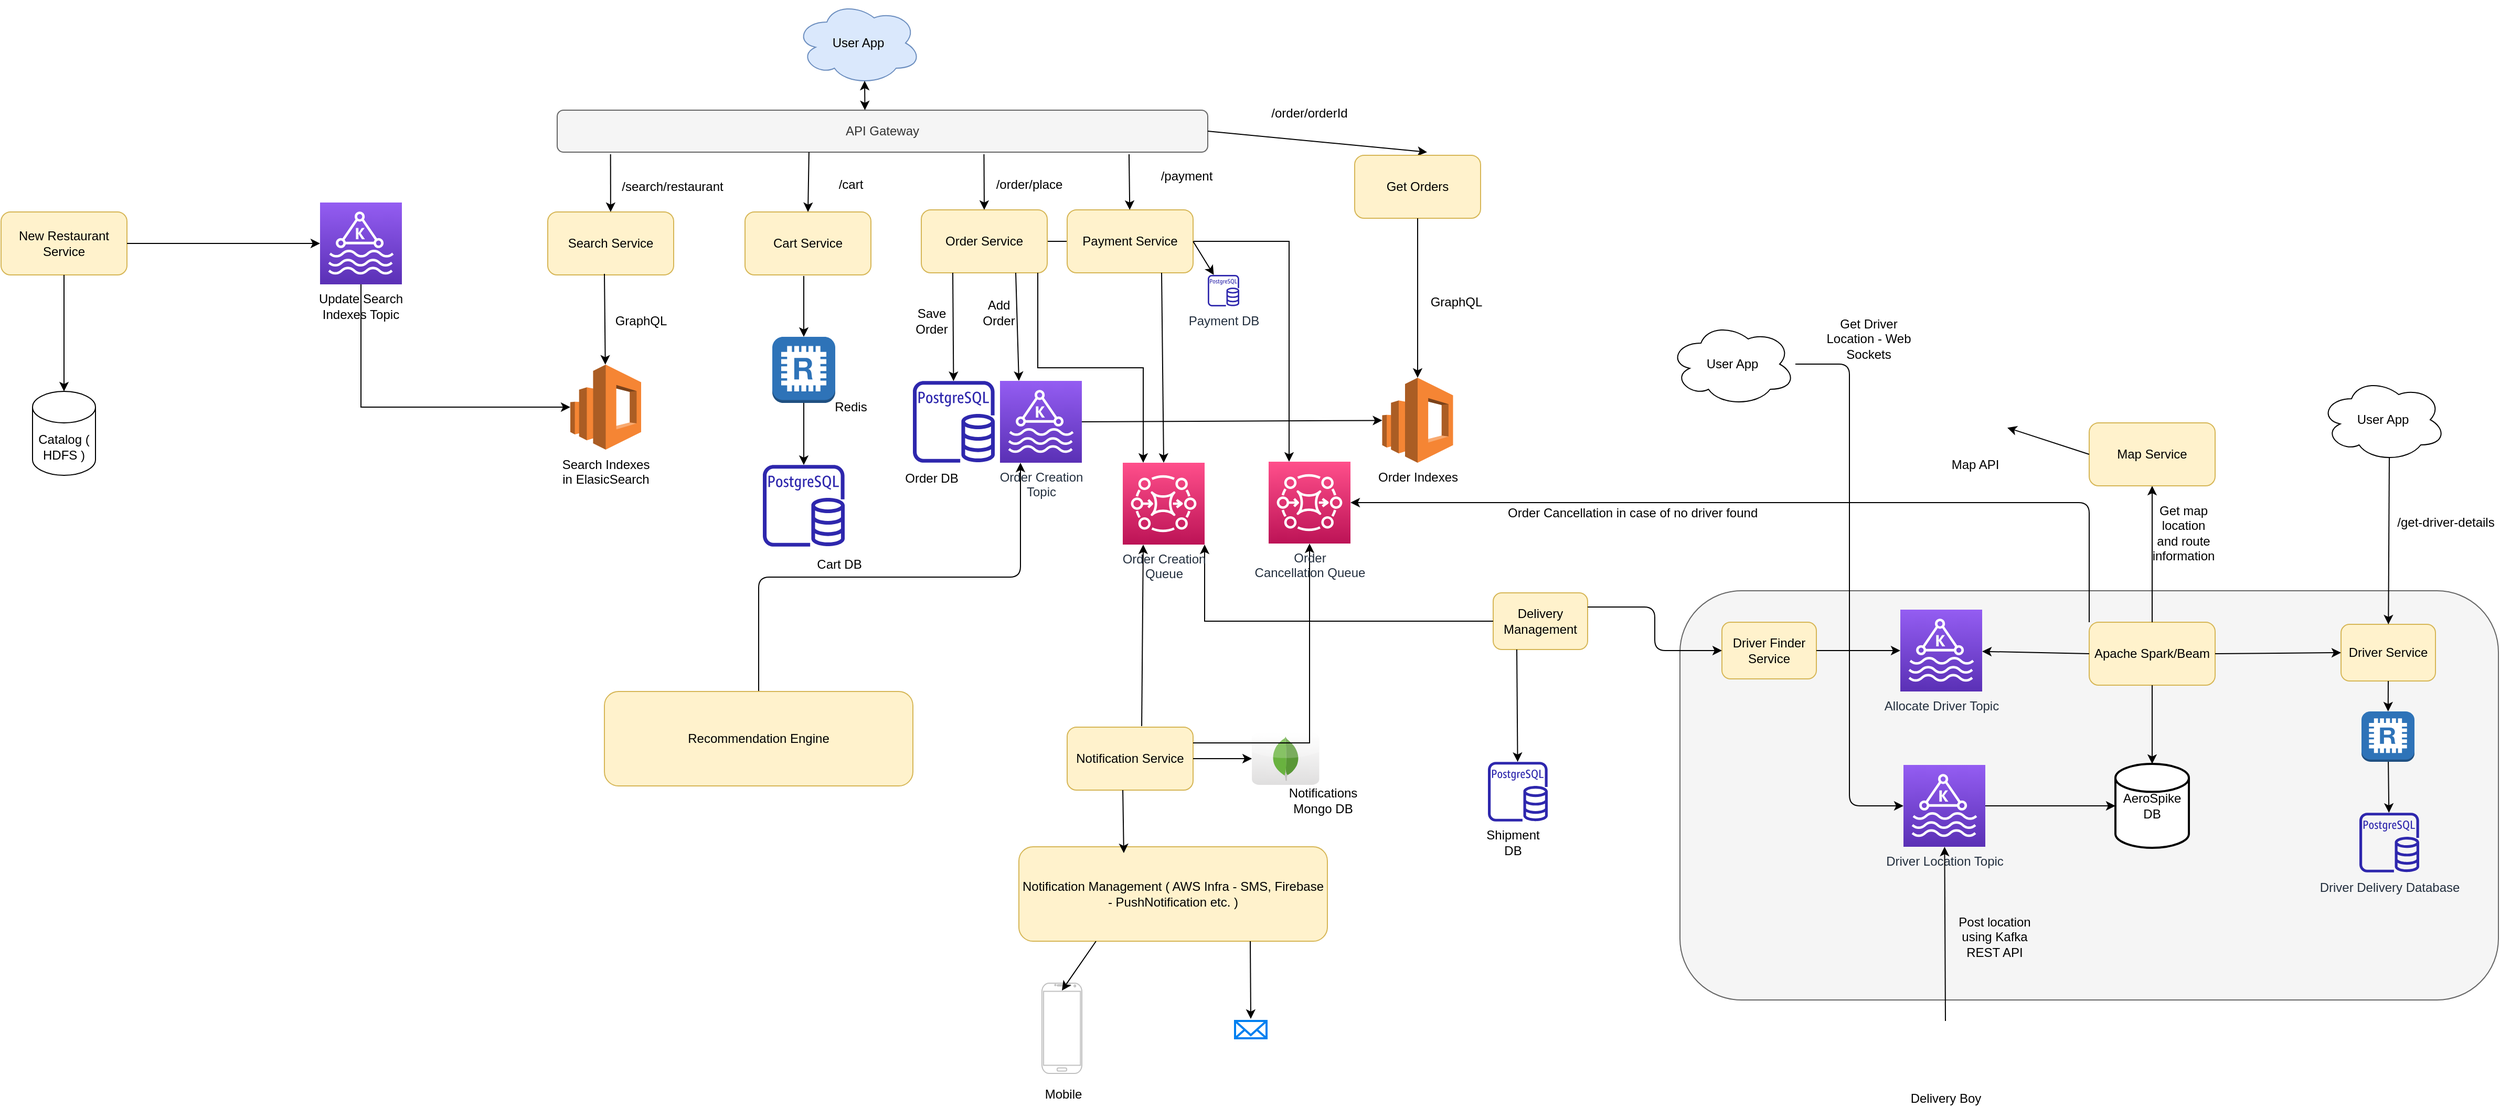 <mxfile version="19.0.0" type="github">
  <diagram id="wnJz8kT59XUkkc-jXowL" name="Page-1">
    <mxGraphModel dx="1636" dy="1523" grid="1" gridSize="10" guides="1" tooltips="1" connect="1" arrows="1" fold="1" page="1" pageScale="1" pageWidth="850" pageHeight="1100" math="0" shadow="0">
      <root>
        <mxCell id="0" />
        <mxCell id="1" parent="0" />
        <mxCell id="rPZJrspDgpY_ZuYGKmxx-18" value="" style="endArrow=classic;html=1;rounded=0;entryX=0.25;entryY=0;entryDx=0;entryDy=0;entryPerimeter=0;edgeStyle=orthogonalEdgeStyle;" edge="1" parent="1" source="sgyjoKGfFcgplxuwhduN-31" target="rPZJrspDgpY_ZuYGKmxx-15">
          <mxGeometry width="50" height="50" relative="1" as="geometry">
            <mxPoint x="650" y="250" as="sourcePoint" />
            <mxPoint x="960" y="340" as="targetPoint" />
          </mxGeometry>
        </mxCell>
        <mxCell id="q8Zk_S6X2Y8jFyI1biVI-7" value="" style="endArrow=classic;html=1;exitX=0.5;exitY=0;exitDx=0;exitDy=0;entryX=0.25;entryY=1;entryDx=0;entryDy=0;entryPerimeter=0;edgeStyle=orthogonalEdgeStyle;" parent="1" source="q8Zk_S6X2Y8jFyI1biVI-6" target="sgyjoKGfFcgplxuwhduN-41" edge="1">
          <mxGeometry width="50" height="50" relative="1" as="geometry">
            <mxPoint x="595" y="608" as="sourcePoint" />
            <mxPoint x="640" y="500" as="targetPoint" />
          </mxGeometry>
        </mxCell>
        <mxCell id="sgyjoKGfFcgplxuwhduN-1" value="User App" style="ellipse;shape=cloud;whiteSpace=wrap;html=1;fillColor=#dae8fc;strokeColor=#6c8ebf;" parent="1" vertex="1">
          <mxGeometry x="417" y="-2" width="120" height="80" as="geometry" />
        </mxCell>
        <mxCell id="sgyjoKGfFcgplxuwhduN-2" value="API Gateway" style="rounded=1;whiteSpace=wrap;html=1;fillColor=#f5f5f5;fontColor=#333333;strokeColor=#666666;" parent="1" vertex="1">
          <mxGeometry x="190" y="102" width="620" height="40" as="geometry" />
        </mxCell>
        <mxCell id="sgyjoKGfFcgplxuwhduN-3" value="Search Service" style="rounded=1;whiteSpace=wrap;html=1;fillColor=#fff2cc;strokeColor=#d6b656;" parent="1" vertex="1">
          <mxGeometry x="181" y="199" width="120" height="60" as="geometry" />
        </mxCell>
        <mxCell id="sgyjoKGfFcgplxuwhduN-4" value="" style="endArrow=classic;html=1;rounded=0;exitX=0.082;exitY=1.05;exitDx=0;exitDy=0;exitPerimeter=0;" parent="1" source="sgyjoKGfFcgplxuwhduN-2" target="sgyjoKGfFcgplxuwhduN-3" edge="1">
          <mxGeometry width="50" height="50" relative="1" as="geometry">
            <mxPoint x="470" y="250" as="sourcePoint" />
            <mxPoint x="520" y="200" as="targetPoint" />
          </mxGeometry>
        </mxCell>
        <mxCell id="sgyjoKGfFcgplxuwhduN-5" value="/search/restaurant" style="text;html=1;strokeColor=none;fillColor=none;align=center;verticalAlign=middle;whiteSpace=wrap;rounded=0;" parent="1" vertex="1">
          <mxGeometry x="270" y="160" width="60" height="30" as="geometry" />
        </mxCell>
        <mxCell id="sgyjoKGfFcgplxuwhduN-7" value="" style="endArrow=classic;startArrow=classic;html=1;rounded=0;exitX=0.55;exitY=0.95;exitDx=0;exitDy=0;exitPerimeter=0;entryX=0.473;entryY=0;entryDx=0;entryDy=0;entryPerimeter=0;" parent="1" source="sgyjoKGfFcgplxuwhduN-1" target="sgyjoKGfFcgplxuwhduN-2" edge="1">
          <mxGeometry width="50" height="50" relative="1" as="geometry">
            <mxPoint x="470" y="250" as="sourcePoint" />
            <mxPoint x="520" y="200" as="targetPoint" />
          </mxGeometry>
        </mxCell>
        <mxCell id="sgyjoKGfFcgplxuwhduN-10" value="" style="endArrow=classic;html=1;rounded=0;exitX=0.45;exitY=0.983;exitDx=0;exitDy=0;exitPerimeter=0;" parent="1" source="sgyjoKGfFcgplxuwhduN-3" target="sgyjoKGfFcgplxuwhduN-19" edge="1">
          <mxGeometry width="50" height="50" relative="1" as="geometry">
            <mxPoint x="250.84" y="154" as="sourcePoint" />
            <mxPoint x="234.5" y="300" as="targetPoint" />
          </mxGeometry>
        </mxCell>
        <mxCell id="sgyjoKGfFcgplxuwhduN-12" value="Catalog ( HDFS )" style="shape=cylinder3;whiteSpace=wrap;html=1;boundedLbl=1;backgroundOutline=1;size=15;" parent="1" vertex="1">
          <mxGeometry x="-310" y="370" width="60" height="80" as="geometry" />
        </mxCell>
        <mxCell id="sgyjoKGfFcgplxuwhduN-15" value="New Restaurant Service" style="rounded=1;whiteSpace=wrap;html=1;fillColor=#fff2cc;strokeColor=#d6b656;" parent="1" vertex="1">
          <mxGeometry x="-340" y="199" width="120" height="60" as="geometry" />
        </mxCell>
        <mxCell id="sgyjoKGfFcgplxuwhduN-16" value="" style="endArrow=classic;html=1;rounded=0;exitX=0.5;exitY=1;exitDx=0;exitDy=0;" parent="1" source="sgyjoKGfFcgplxuwhduN-15" target="sgyjoKGfFcgplxuwhduN-12" edge="1">
          <mxGeometry width="50" height="50" relative="1" as="geometry">
            <mxPoint x="-270" y="260" as="sourcePoint" />
            <mxPoint x="20" y="270" as="targetPoint" />
          </mxGeometry>
        </mxCell>
        <mxCell id="sgyjoKGfFcgplxuwhduN-17" value="" style="endArrow=classic;html=1;rounded=0;" parent="1" source="sgyjoKGfFcgplxuwhduN-15" target="sgyjoKGfFcgplxuwhduN-21" edge="1">
          <mxGeometry width="50" height="50" relative="1" as="geometry">
            <mxPoint x="-30" y="320" as="sourcePoint" />
            <mxPoint x="-60" y="229" as="targetPoint" />
          </mxGeometry>
        </mxCell>
        <mxCell id="sgyjoKGfFcgplxuwhduN-18" value="" style="endArrow=classic;html=1;rounded=0;exitX=0.5;exitY=1;exitDx=0;exitDy=0;exitPerimeter=0;edgeStyle=orthogonalEdgeStyle;entryX=0;entryY=0.5;entryDx=0;entryDy=0;entryPerimeter=0;" parent="1" source="sgyjoKGfFcgplxuwhduN-21" target="sgyjoKGfFcgplxuwhduN-19" edge="1">
          <mxGeometry width="50" height="50" relative="1" as="geometry">
            <mxPoint x="60" y="229" as="sourcePoint" />
            <mxPoint x="170" y="420" as="targetPoint" />
          </mxGeometry>
        </mxCell>
        <mxCell id="sgyjoKGfFcgplxuwhduN-19" value="&lt;span style=&quot;&quot;&gt;Search Indexes &lt;br&gt;in ElasicSearch&lt;/span&gt;" style="outlineConnect=0;dashed=0;verticalLabelPosition=bottom;verticalAlign=top;align=center;html=1;shape=mxgraph.aws3.elasticsearch_service;fillColor=#F58534;gradientColor=none;" parent="1" vertex="1">
          <mxGeometry x="202.5" y="344.5" width="67.5" height="81" as="geometry" />
        </mxCell>
        <mxCell id="sgyjoKGfFcgplxuwhduN-21" value="" style="sketch=0;points=[[0,0,0],[0.25,0,0],[0.5,0,0],[0.75,0,0],[1,0,0],[0,1,0],[0.25,1,0],[0.5,1,0],[0.75,1,0],[1,1,0],[0,0.25,0],[0,0.5,0],[0,0.75,0],[1,0.25,0],[1,0.5,0],[1,0.75,0]];outlineConnect=0;fontColor=#232F3E;gradientColor=#945DF2;gradientDirection=north;fillColor=#5A30B5;strokeColor=#ffffff;dashed=0;verticalLabelPosition=bottom;verticalAlign=top;align=center;html=1;fontSize=12;fontStyle=0;aspect=fixed;shape=mxgraph.aws4.resourceIcon;resIcon=mxgraph.aws4.managed_streaming_for_kafka;" parent="1" vertex="1">
          <mxGeometry x="-36" y="190" width="78" height="78" as="geometry" />
        </mxCell>
        <mxCell id="sgyjoKGfFcgplxuwhduN-23" value="Cart Service" style="rounded=1;whiteSpace=wrap;html=1;fillColor=#fff2cc;strokeColor=#d6b656;" parent="1" vertex="1">
          <mxGeometry x="369" y="199" width="120" height="60" as="geometry" />
        </mxCell>
        <mxCell id="sgyjoKGfFcgplxuwhduN-25" value="" style="endArrow=classic;html=1;rounded=0;exitX=0.387;exitY=1;exitDx=0;exitDy=0;exitPerimeter=0;entryX=0.5;entryY=0;entryDx=0;entryDy=0;" parent="1" source="sgyjoKGfFcgplxuwhduN-2" target="sgyjoKGfFcgplxuwhduN-23" edge="1">
          <mxGeometry width="50" height="50" relative="1" as="geometry">
            <mxPoint x="260.84" y="164" as="sourcePoint" />
            <mxPoint x="260.944" y="219" as="targetPoint" />
          </mxGeometry>
        </mxCell>
        <mxCell id="sgyjoKGfFcgplxuwhduN-26" value="/cart" style="text;html=1;strokeColor=none;fillColor=none;align=center;verticalAlign=middle;whiteSpace=wrap;rounded=0;" parent="1" vertex="1">
          <mxGeometry x="440" y="158" width="60" height="30" as="geometry" />
        </mxCell>
        <mxCell id="sgyjoKGfFcgplxuwhduN-27" value="" style="outlineConnect=0;dashed=0;verticalLabelPosition=bottom;verticalAlign=top;align=center;html=1;shape=mxgraph.aws3.redis;fillColor=#2E73B8;gradientColor=none;" parent="1" vertex="1">
          <mxGeometry x="395" y="318" width="60" height="63" as="geometry" />
        </mxCell>
        <mxCell id="sgyjoKGfFcgplxuwhduN-28" value="" style="endArrow=classic;html=1;rounded=0;" parent="1" target="sgyjoKGfFcgplxuwhduN-27" edge="1">
          <mxGeometry width="50" height="50" relative="1" as="geometry">
            <mxPoint x="425" y="260" as="sourcePoint" />
            <mxPoint x="244.363" y="310" as="targetPoint" />
          </mxGeometry>
        </mxCell>
        <mxCell id="sgyjoKGfFcgplxuwhduN-29" value="" style="sketch=0;outlineConnect=0;fontColor=#232F3E;gradientColor=none;fillColor=#2E27AD;strokeColor=none;dashed=0;verticalLabelPosition=bottom;verticalAlign=top;align=center;html=1;fontSize=12;fontStyle=0;aspect=fixed;pointerEvents=1;shape=mxgraph.aws4.rds_postgresql_instance;" parent="1" vertex="1">
          <mxGeometry x="386" y="440" width="78" height="78" as="geometry" />
        </mxCell>
        <mxCell id="sgyjoKGfFcgplxuwhduN-30" value="" style="endArrow=classic;html=1;rounded=0;exitX=0.5;exitY=1;exitDx=0;exitDy=0;exitPerimeter=0;" parent="1" source="sgyjoKGfFcgplxuwhduN-27" target="sgyjoKGfFcgplxuwhduN-29" edge="1">
          <mxGeometry width="50" height="50" relative="1" as="geometry">
            <mxPoint x="440" y="400" as="sourcePoint" />
            <mxPoint x="490" y="350" as="targetPoint" />
          </mxGeometry>
        </mxCell>
        <mxCell id="sgyjoKGfFcgplxuwhduN-31" value="Order Service" style="rounded=1;whiteSpace=wrap;html=1;fillColor=#fff2cc;strokeColor=#d6b656;" parent="1" vertex="1">
          <mxGeometry x="537" y="197" width="120" height="60" as="geometry" />
        </mxCell>
        <mxCell id="sgyjoKGfFcgplxuwhduN-32" value="" style="endArrow=classic;html=1;rounded=0;exitX=0.656;exitY=1.05;exitDx=0;exitDy=0;exitPerimeter=0;entryX=0.5;entryY=0;entryDx=0;entryDy=0;" parent="1" source="sgyjoKGfFcgplxuwhduN-2" target="sgyjoKGfFcgplxuwhduN-31" edge="1">
          <mxGeometry width="50" height="50" relative="1" as="geometry">
            <mxPoint x="439.94" y="152" as="sourcePoint" />
            <mxPoint x="439" y="209" as="targetPoint" />
          </mxGeometry>
        </mxCell>
        <mxCell id="sgyjoKGfFcgplxuwhduN-33" value="/order/place" style="text;html=1;strokeColor=none;fillColor=none;align=center;verticalAlign=middle;whiteSpace=wrap;rounded=0;" parent="1" vertex="1">
          <mxGeometry x="610" y="158" width="60" height="30" as="geometry" />
        </mxCell>
        <mxCell id="sgyjoKGfFcgplxuwhduN-34" value="" style="sketch=0;outlineConnect=0;fontColor=#232F3E;gradientColor=none;fillColor=#2E27AD;strokeColor=none;dashed=0;verticalLabelPosition=bottom;verticalAlign=top;align=center;html=1;fontSize=12;fontStyle=0;aspect=fixed;pointerEvents=1;shape=mxgraph.aws4.rds_postgresql_instance;" parent="1" vertex="1">
          <mxGeometry x="529" y="360" width="78" height="78" as="geometry" />
        </mxCell>
        <mxCell id="sgyjoKGfFcgplxuwhduN-35" value="" style="endArrow=classic;html=1;rounded=0;exitX=0.25;exitY=1;exitDx=0;exitDy=0;" parent="1" source="sgyjoKGfFcgplxuwhduN-31" target="sgyjoKGfFcgplxuwhduN-34" edge="1">
          <mxGeometry width="50" height="50" relative="1" as="geometry">
            <mxPoint x="500" y="350" as="sourcePoint" />
            <mxPoint x="550" y="300" as="targetPoint" />
          </mxGeometry>
        </mxCell>
        <mxCell id="sgyjoKGfFcgplxuwhduN-36" value="Order Indexes" style="outlineConnect=0;dashed=0;verticalLabelPosition=bottom;verticalAlign=top;align=center;html=1;shape=mxgraph.aws3.elasticsearch_service;fillColor=#F58534;gradientColor=none;" parent="1" vertex="1">
          <mxGeometry x="976.25" y="357" width="67.5" height="81" as="geometry" />
        </mxCell>
        <mxCell id="sgyjoKGfFcgplxuwhduN-37" value="" style="endArrow=classic;html=1;rounded=0;exitX=1;exitY=0.5;exitDx=0;exitDy=0;entryX=0.575;entryY=-0.05;entryDx=0;entryDy=0;entryPerimeter=0;" parent="1" source="sgyjoKGfFcgplxuwhduN-2" target="sgyjoKGfFcgplxuwhduN-38" edge="1">
          <mxGeometry width="50" height="50" relative="1" as="geometry">
            <mxPoint x="560" y="380" as="sourcePoint" />
            <mxPoint x="790" y="200" as="targetPoint" />
          </mxGeometry>
        </mxCell>
        <mxCell id="sgyjoKGfFcgplxuwhduN-38" value="Get Orders" style="rounded=1;whiteSpace=wrap;html=1;fillColor=#fff2cc;strokeColor=#d6b656;" parent="1" vertex="1">
          <mxGeometry x="950" y="145" width="120" height="60" as="geometry" />
        </mxCell>
        <mxCell id="sgyjoKGfFcgplxuwhduN-39" value="" style="endArrow=classic;html=1;rounded=0;exitX=0.5;exitY=1;exitDx=0;exitDy=0;" parent="1" source="sgyjoKGfFcgplxuwhduN-38" target="sgyjoKGfFcgplxuwhduN-36" edge="1">
          <mxGeometry width="50" height="50" relative="1" as="geometry">
            <mxPoint x="560" y="320" as="sourcePoint" />
            <mxPoint x="610" y="270" as="targetPoint" />
          </mxGeometry>
        </mxCell>
        <mxCell id="sgyjoKGfFcgplxuwhduN-41" value="Order Creation&lt;br&gt;Topic" style="sketch=0;points=[[0,0,0],[0.25,0,0],[0.5,0,0],[0.75,0,0],[1,0,0],[0,1,0],[0.25,1,0],[0.5,1,0],[0.75,1,0],[1,1,0],[0,0.25,0],[0,0.5,0],[0,0.75,0],[1,0.25,0],[1,0.5,0],[1,0.75,0]];outlineConnect=0;fontColor=#232F3E;gradientColor=#945DF2;gradientDirection=north;fillColor=#5A30B5;strokeColor=#ffffff;dashed=0;verticalLabelPosition=bottom;verticalAlign=top;align=center;html=1;fontSize=12;fontStyle=0;aspect=fixed;shape=mxgraph.aws4.resourceIcon;resIcon=mxgraph.aws4.managed_streaming_for_kafka;" parent="1" vertex="1">
          <mxGeometry x="612" y="360" width="78" height="78" as="geometry" />
        </mxCell>
        <mxCell id="sgyjoKGfFcgplxuwhduN-42" value="" style="endArrow=classic;html=1;rounded=0;exitX=0.75;exitY=1;exitDx=0;exitDy=0;" parent="1" source="sgyjoKGfFcgplxuwhduN-31" edge="1">
          <mxGeometry width="50" height="50" relative="1" as="geometry">
            <mxPoint x="577" y="267" as="sourcePoint" />
            <mxPoint x="630" y="360" as="targetPoint" />
          </mxGeometry>
        </mxCell>
        <mxCell id="sgyjoKGfFcgplxuwhduN-43" value="Update Search Indexes Topic" style="text;html=1;strokeColor=none;fillColor=none;align=center;verticalAlign=middle;whiteSpace=wrap;rounded=0;" parent="1" vertex="1">
          <mxGeometry x="-52" y="274" width="110" height="30" as="geometry" />
        </mxCell>
        <mxCell id="sgyjoKGfFcgplxuwhduN-45" value="" style="endArrow=classic;html=1;rounded=0;exitX=1;exitY=0.5;exitDx=0;exitDy=0;exitPerimeter=0;" parent="1" source="sgyjoKGfFcgplxuwhduN-41" target="sgyjoKGfFcgplxuwhduN-36" edge="1">
          <mxGeometry width="50" height="50" relative="1" as="geometry">
            <mxPoint x="435" y="270" as="sourcePoint" />
            <mxPoint x="435" y="328" as="targetPoint" />
          </mxGeometry>
        </mxCell>
        <mxCell id="sgyjoKGfFcgplxuwhduN-46" value="Payment Service" style="rounded=1;whiteSpace=wrap;html=1;fillColor=#fff2cc;strokeColor=#d6b656;" parent="1" vertex="1">
          <mxGeometry x="676" y="197" width="120" height="60" as="geometry" />
        </mxCell>
        <mxCell id="sgyjoKGfFcgplxuwhduN-48" value="/payment" style="text;html=1;strokeColor=none;fillColor=none;align=center;verticalAlign=middle;whiteSpace=wrap;rounded=0;" parent="1" vertex="1">
          <mxGeometry x="760" y="150" width="60" height="30" as="geometry" />
        </mxCell>
        <mxCell id="sgyjoKGfFcgplxuwhduN-49" value="" style="endArrow=classic;html=1;rounded=0;exitX=0.879;exitY=1.05;exitDx=0;exitDy=0;exitPerimeter=0;" parent="1" source="sgyjoKGfFcgplxuwhduN-2" target="sgyjoKGfFcgplxuwhduN-46" edge="1">
          <mxGeometry width="50" height="50" relative="1" as="geometry">
            <mxPoint x="606.72" y="154" as="sourcePoint" />
            <mxPoint x="607" y="207" as="targetPoint" />
          </mxGeometry>
        </mxCell>
        <mxCell id="sgyjoKGfFcgplxuwhduN-51" value="Notification Management ( AWS Infra - SMS, Firebase - PushNotification etc. )" style="rounded=1;whiteSpace=wrap;html=1;fillColor=#fff2cc;strokeColor=#d6b656;" parent="1" vertex="1">
          <mxGeometry x="630" y="804" width="294" height="90" as="geometry" />
        </mxCell>
        <mxCell id="sgyjoKGfFcgplxuwhduN-55" value="Delivery Management" style="rounded=1;whiteSpace=wrap;html=1;fillColor=#fff2cc;strokeColor=#d6b656;" parent="1" vertex="1">
          <mxGeometry x="1082" y="562" width="90" height="54" as="geometry" />
        </mxCell>
        <mxCell id="sgyjoKGfFcgplxuwhduN-56" value="" style="endArrow=classic;html=1;rounded=0;exitX=0;exitY=0.5;exitDx=0;exitDy=0;entryX=1;entryY=1;entryDx=0;entryDy=0;entryPerimeter=0;edgeStyle=orthogonalEdgeStyle;" parent="1" source="sgyjoKGfFcgplxuwhduN-55" target="rPZJrspDgpY_ZuYGKmxx-3" edge="1">
          <mxGeometry width="50" height="50" relative="1" as="geometry">
            <mxPoint x="1030" y="550" as="sourcePoint" />
            <mxPoint x="882" y="569" as="targetPoint" />
          </mxGeometry>
        </mxCell>
        <object label="" id="sgyjoKGfFcgplxuwhduN-58">
          <mxCell style="sketch=0;outlineConnect=0;fontColor=#232F3E;gradientColor=none;fillColor=#2E27AD;strokeColor=none;dashed=0;verticalLabelPosition=bottom;verticalAlign=top;align=center;html=1;fontSize=12;fontStyle=0;aspect=fixed;pointerEvents=1;shape=mxgraph.aws4.rds_postgresql_instance;" parent="1" vertex="1">
            <mxGeometry x="1077" y="723" width="57" height="57" as="geometry" />
          </mxCell>
        </object>
        <mxCell id="sgyjoKGfFcgplxuwhduN-59" value="" style="endArrow=classic;html=1;rounded=0;exitX=0.25;exitY=1;exitDx=0;exitDy=0;" parent="1" source="sgyjoKGfFcgplxuwhduN-55" target="sgyjoKGfFcgplxuwhduN-58" edge="1">
          <mxGeometry width="50" height="50" relative="1" as="geometry">
            <mxPoint x="930" y="660" as="sourcePoint" />
            <mxPoint x="980" y="610" as="targetPoint" />
          </mxGeometry>
        </mxCell>
        <mxCell id="q8Zk_S6X2Y8jFyI1biVI-1" value="Cart DB" style="text;html=1;strokeColor=none;fillColor=none;align=center;verticalAlign=middle;whiteSpace=wrap;rounded=0;" parent="1" vertex="1">
          <mxGeometry x="429" y="520" width="60" height="30" as="geometry" />
        </mxCell>
        <mxCell id="q8Zk_S6X2Y8jFyI1biVI-2" value="Redis" style="text;html=1;strokeColor=none;fillColor=none;align=center;verticalAlign=middle;whiteSpace=wrap;rounded=0;" parent="1" vertex="1">
          <mxGeometry x="440" y="370" width="60" height="30" as="geometry" />
        </mxCell>
        <mxCell id="q8Zk_S6X2Y8jFyI1biVI-3" value="Order DB" style="text;html=1;strokeColor=none;fillColor=none;align=center;verticalAlign=middle;whiteSpace=wrap;rounded=0;" parent="1" vertex="1">
          <mxGeometry x="517" y="438" width="60" height="30" as="geometry" />
        </mxCell>
        <mxCell id="q8Zk_S6X2Y8jFyI1biVI-4" value="/order/orderId" style="text;html=1;strokeColor=none;fillColor=none;align=center;verticalAlign=middle;whiteSpace=wrap;rounded=0;" parent="1" vertex="1">
          <mxGeometry x="877" y="90" width="60" height="30" as="geometry" />
        </mxCell>
        <mxCell id="q8Zk_S6X2Y8jFyI1biVI-6" value="Recommendation Engine" style="rounded=1;whiteSpace=wrap;html=1;fillColor=#fff2cc;strokeColor=#d6b656;" parent="1" vertex="1">
          <mxGeometry x="235" y="656" width="294" height="90" as="geometry" />
        </mxCell>
        <mxCell id="q8Zk_S6X2Y8jFyI1biVI-8" value="Notification Service" style="rounded=1;whiteSpace=wrap;html=1;fillColor=#fff2cc;strokeColor=#d6b656;" parent="1" vertex="1">
          <mxGeometry x="676" y="690" width="120" height="60" as="geometry" />
        </mxCell>
        <mxCell id="q8Zk_S6X2Y8jFyI1biVI-9" value="" style="endArrow=classic;html=1;curved=1;exitX=0.592;exitY=-0.017;exitDx=0;exitDy=0;entryX=0.25;entryY=1;entryDx=0;entryDy=0;entryPerimeter=0;exitPerimeter=0;" parent="1" source="q8Zk_S6X2Y8jFyI1biVI-8" target="rPZJrspDgpY_ZuYGKmxx-3" edge="1">
          <mxGeometry width="50" height="50" relative="1" as="geometry">
            <mxPoint x="630" y="720" as="sourcePoint" />
            <mxPoint x="843" y="608" as="targetPoint" />
          </mxGeometry>
        </mxCell>
        <mxCell id="q8Zk_S6X2Y8jFyI1biVI-10" value="" style="endArrow=classic;html=1;curved=1;exitX=0.442;exitY=1;exitDx=0;exitDy=0;exitPerimeter=0;entryX=0.34;entryY=0.067;entryDx=0;entryDy=0;entryPerimeter=0;" parent="1" source="q8Zk_S6X2Y8jFyI1biVI-8" target="sgyjoKGfFcgplxuwhduN-51" edge="1">
          <mxGeometry width="50" height="50" relative="1" as="geometry">
            <mxPoint x="757" y="700" as="sourcePoint" />
            <mxPoint x="890" y="750" as="targetPoint" />
          </mxGeometry>
        </mxCell>
        <mxCell id="q8Zk_S6X2Y8jFyI1biVI-12" value="" style="dashed=0;outlineConnect=0;html=1;align=center;labelPosition=center;verticalLabelPosition=bottom;verticalAlign=top;shape=mxgraph.webicons.mongodb;gradientColor=#DFDEDE" parent="1" vertex="1">
          <mxGeometry x="852.05" y="695" width="64.2" height="50" as="geometry" />
        </mxCell>
        <mxCell id="q8Zk_S6X2Y8jFyI1biVI-13" value="" style="endArrow=classic;html=1;curved=1;exitX=1;exitY=0.5;exitDx=0;exitDy=0;" parent="1" source="q8Zk_S6X2Y8jFyI1biVI-8" target="q8Zk_S6X2Y8jFyI1biVI-12" edge="1">
          <mxGeometry width="50" height="50" relative="1" as="geometry">
            <mxPoint x="630" y="770" as="sourcePoint" />
            <mxPoint x="680" y="720" as="targetPoint" />
          </mxGeometry>
        </mxCell>
        <mxCell id="q8Zk_S6X2Y8jFyI1biVI-14" value="Notifications Mongo DB" style="text;html=1;strokeColor=none;fillColor=none;align=center;verticalAlign=middle;whiteSpace=wrap;rounded=0;" parent="1" vertex="1">
          <mxGeometry x="890" y="745" width="60" height="30" as="geometry" />
        </mxCell>
        <mxCell id="q8Zk_S6X2Y8jFyI1biVI-15" value="Payment DB" style="sketch=0;outlineConnect=0;fontColor=#232F3E;gradientColor=none;fillColor=#2E27AD;strokeColor=none;dashed=0;verticalLabelPosition=bottom;verticalAlign=top;align=center;html=1;fontSize=12;fontStyle=0;aspect=fixed;pointerEvents=1;shape=mxgraph.aws4.rds_postgresql_instance;" parent="1" vertex="1">
          <mxGeometry x="810" y="259" width="30" height="30" as="geometry" />
        </mxCell>
        <mxCell id="q8Zk_S6X2Y8jFyI1biVI-17" value="" style="endArrow=classic;html=1;curved=1;exitX=1;exitY=0.5;exitDx=0;exitDy=0;" parent="1" source="sgyjoKGfFcgplxuwhduN-46" target="q8Zk_S6X2Y8jFyI1biVI-15" edge="1">
          <mxGeometry width="50" height="50" relative="1" as="geometry">
            <mxPoint x="690" y="360" as="sourcePoint" />
            <mxPoint x="740" y="310" as="targetPoint" />
          </mxGeometry>
        </mxCell>
        <mxCell id="q8Zk_S6X2Y8jFyI1biVI-18" value="Shipment DB" style="text;html=1;strokeColor=none;fillColor=none;align=center;verticalAlign=middle;whiteSpace=wrap;rounded=0;" parent="1" vertex="1">
          <mxGeometry x="1071" y="785" width="60" height="30" as="geometry" />
        </mxCell>
        <mxCell id="q8Zk_S6X2Y8jFyI1biVI-19" value="" style="verticalLabelPosition=bottom;verticalAlign=top;html=1;shadow=0;dashed=0;strokeWidth=1;shape=mxgraph.android.phone2;strokeColor=#c0c0c0;" parent="1" vertex="1">
          <mxGeometry x="652" y="934" width="38" height="86" as="geometry" />
        </mxCell>
        <mxCell id="q8Zk_S6X2Y8jFyI1biVI-20" value="Mobile" style="text;html=1;align=center;verticalAlign=middle;resizable=0;points=[];autosize=1;strokeColor=none;fillColor=none;" parent="1" vertex="1">
          <mxGeometry x="647" y="1030" width="50" height="20" as="geometry" />
        </mxCell>
        <mxCell id="q8Zk_S6X2Y8jFyI1biVI-21" value="" style="html=1;verticalLabelPosition=bottom;align=center;labelBackgroundColor=#ffffff;verticalAlign=top;strokeWidth=2;strokeColor=#0080F0;shadow=0;dashed=0;shape=mxgraph.ios7.icons.mail;" parent="1" vertex="1">
          <mxGeometry x="836" y="970" width="30" height="16.5" as="geometry" />
        </mxCell>
        <mxCell id="q8Zk_S6X2Y8jFyI1biVI-23" value="" style="endArrow=classic;html=1;curved=1;exitX=0.75;exitY=1;exitDx=0;exitDy=0;entryX=0.5;entryY=-0.121;entryDx=0;entryDy=0;entryPerimeter=0;" parent="1" source="sgyjoKGfFcgplxuwhduN-51" target="q8Zk_S6X2Y8jFyI1biVI-21" edge="1">
          <mxGeometry width="50" height="50" relative="1" as="geometry">
            <mxPoint x="713.5" y="904" as="sourcePoint" />
            <mxPoint x="681" y="951.998" as="targetPoint" />
          </mxGeometry>
        </mxCell>
        <mxCell id="q8Zk_S6X2Y8jFyI1biVI-24" value="" style="endArrow=classic;html=1;curved=1;entryX=0.5;entryY=0.081;entryDx=0;entryDy=0;entryPerimeter=0;exitX=0.25;exitY=1;exitDx=0;exitDy=0;" parent="1" target="q8Zk_S6X2Y8jFyI1biVI-19" edge="1" source="sgyjoKGfFcgplxuwhduN-51">
          <mxGeometry width="50" height="50" relative="1" as="geometry">
            <mxPoint x="680" y="890" as="sourcePoint" />
            <mxPoint x="690" y="860" as="targetPoint" />
          </mxGeometry>
        </mxCell>
        <mxCell id="q8Zk_S6X2Y8jFyI1biVI-25" value="" style="rounded=1;whiteSpace=wrap;html=1;fillColor=#f5f5f5;fontColor=#333333;strokeColor=#666666;" parent="1" vertex="1">
          <mxGeometry x="1260" y="560" width="780" height="390" as="geometry" />
        </mxCell>
        <mxCell id="q8Zk_S6X2Y8jFyI1biVI-26" value="Driver Finder Service" style="rounded=1;whiteSpace=wrap;html=1;fillColor=#fff2cc;strokeColor=#d6b656;" parent="1" vertex="1">
          <mxGeometry x="1300" y="590" width="90" height="54" as="geometry" />
        </mxCell>
        <mxCell id="q8Zk_S6X2Y8jFyI1biVI-27" value="" style="endArrow=classic;html=1;exitX=1;exitY=0.25;exitDx=0;exitDy=0;entryX=0;entryY=0.5;entryDx=0;entryDy=0;edgeStyle=orthogonalEdgeStyle;" parent="1" source="sgyjoKGfFcgplxuwhduN-55" target="q8Zk_S6X2Y8jFyI1biVI-26" edge="1">
          <mxGeometry width="50" height="50" relative="1" as="geometry">
            <mxPoint x="1140" y="740" as="sourcePoint" />
            <mxPoint x="1190" y="690" as="targetPoint" />
          </mxGeometry>
        </mxCell>
        <mxCell id="q8Zk_S6X2Y8jFyI1biVI-28" value="Allocate Driver Topic" style="sketch=0;points=[[0,0,0],[0.25,0,0],[0.5,0,0],[0.75,0,0],[1,0,0],[0,1,0],[0.25,1,0],[0.5,1,0],[0.75,1,0],[1,1,0],[0,0.25,0],[0,0.5,0],[0,0.75,0],[1,0.25,0],[1,0.5,0],[1,0.75,0]];outlineConnect=0;fontColor=#232F3E;gradientColor=#945DF2;gradientDirection=north;fillColor=#5A30B5;strokeColor=#ffffff;dashed=0;verticalLabelPosition=bottom;verticalAlign=top;align=center;html=1;fontSize=12;fontStyle=0;aspect=fixed;shape=mxgraph.aws4.resourceIcon;resIcon=mxgraph.aws4.managed_streaming_for_kafka;" parent="1" vertex="1">
          <mxGeometry x="1470" y="578" width="78" height="78" as="geometry" />
        </mxCell>
        <mxCell id="q8Zk_S6X2Y8jFyI1biVI-29" value="" style="endArrow=classic;html=1;curved=1;entryX=0;entryY=0.5;entryDx=0;entryDy=0;entryPerimeter=0;" parent="1" source="q8Zk_S6X2Y8jFyI1biVI-26" target="q8Zk_S6X2Y8jFyI1biVI-28" edge="1">
          <mxGeometry width="50" height="50" relative="1" as="geometry">
            <mxPoint x="1530" y="690" as="sourcePoint" />
            <mxPoint x="1580" y="640" as="targetPoint" />
          </mxGeometry>
        </mxCell>
        <mxCell id="q8Zk_S6X2Y8jFyI1biVI-30" value="Apache Spark/Beam" style="rounded=1;whiteSpace=wrap;html=1;fillColor=#fff2cc;strokeColor=#d6b656;" parent="1" vertex="1">
          <mxGeometry x="1650" y="590" width="120" height="60" as="geometry" />
        </mxCell>
        <mxCell id="q8Zk_S6X2Y8jFyI1biVI-31" value="" style="endArrow=classic;html=1;curved=1;exitX=0;exitY=0.5;exitDx=0;exitDy=0;" parent="1" source="q8Zk_S6X2Y8jFyI1biVI-30" target="q8Zk_S6X2Y8jFyI1biVI-28" edge="1">
          <mxGeometry width="50" height="50" relative="1" as="geometry">
            <mxPoint x="1530" y="690" as="sourcePoint" />
            <mxPoint x="1580" y="640" as="targetPoint" />
          </mxGeometry>
        </mxCell>
        <mxCell id="q8Zk_S6X2Y8jFyI1biVI-32" value="AeroSpike DB" style="strokeWidth=2;html=1;shape=mxgraph.flowchart.database;whiteSpace=wrap;" parent="1" vertex="1">
          <mxGeometry x="1675" y="725" width="70" height="80" as="geometry" />
        </mxCell>
        <mxCell id="q8Zk_S6X2Y8jFyI1biVI-34" value="" style="endArrow=classic;html=1;curved=1;exitX=0.5;exitY=1;exitDx=0;exitDy=0;entryX=0.5;entryY=0;entryDx=0;entryDy=0;entryPerimeter=0;" parent="1" source="q8Zk_S6X2Y8jFyI1biVI-30" target="q8Zk_S6X2Y8jFyI1biVI-32" edge="1">
          <mxGeometry width="50" height="50" relative="1" as="geometry">
            <mxPoint x="1530" y="680" as="sourcePoint" />
            <mxPoint x="1580" y="630" as="targetPoint" />
          </mxGeometry>
        </mxCell>
        <mxCell id="q8Zk_S6X2Y8jFyI1biVI-35" value="Driver Location Topic" style="sketch=0;points=[[0,0,0],[0.25,0,0],[0.5,0,0],[0.75,0,0],[1,0,0],[0,1,0],[0.25,1,0],[0.5,1,0],[0.75,1,0],[1,1,0],[0,0.25,0],[0,0.5,0],[0,0.75,0],[1,0.25,0],[1,0.5,0],[1,0.75,0]];outlineConnect=0;fontColor=#232F3E;gradientColor=#945DF2;gradientDirection=north;fillColor=#5A30B5;strokeColor=#ffffff;dashed=0;verticalLabelPosition=bottom;verticalAlign=top;align=center;html=1;fontSize=12;fontStyle=0;aspect=fixed;shape=mxgraph.aws4.resourceIcon;resIcon=mxgraph.aws4.managed_streaming_for_kafka;" parent="1" vertex="1">
          <mxGeometry x="1473" y="726" width="78" height="78" as="geometry" />
        </mxCell>
        <mxCell id="q8Zk_S6X2Y8jFyI1biVI-38" value="" style="endArrow=classic;html=1;curved=1;exitX=1;exitY=0.5;exitDx=0;exitDy=0;exitPerimeter=0;entryX=0;entryY=0.5;entryDx=0;entryDy=0;entryPerimeter=0;" parent="1" source="q8Zk_S6X2Y8jFyI1biVI-35" target="q8Zk_S6X2Y8jFyI1biVI-32" edge="1">
          <mxGeometry width="50" height="50" relative="1" as="geometry">
            <mxPoint x="1530" y="760" as="sourcePoint" />
            <mxPoint x="1580" y="710" as="targetPoint" />
          </mxGeometry>
        </mxCell>
        <mxCell id="q8Zk_S6X2Y8jFyI1biVI-40" value="Driver Service" style="rounded=1;whiteSpace=wrap;html=1;fillColor=#fff2cc;strokeColor=#d6b656;" parent="1" vertex="1">
          <mxGeometry x="1890" y="592" width="90" height="54" as="geometry" />
        </mxCell>
        <mxCell id="q8Zk_S6X2Y8jFyI1biVI-41" value="" style="endArrow=classic;html=1;curved=1;exitX=1;exitY=0.5;exitDx=0;exitDy=0;entryX=0;entryY=0.5;entryDx=0;entryDy=0;" parent="1" source="q8Zk_S6X2Y8jFyI1biVI-30" target="q8Zk_S6X2Y8jFyI1biVI-40" edge="1">
          <mxGeometry width="50" height="50" relative="1" as="geometry">
            <mxPoint x="1650" y="760" as="sourcePoint" />
            <mxPoint x="1700" y="710" as="targetPoint" />
          </mxGeometry>
        </mxCell>
        <object label="Driver Delivery Database" id="q8Zk_S6X2Y8jFyI1biVI-42">
          <mxCell style="sketch=0;outlineConnect=0;fontColor=#232F3E;gradientColor=none;fillColor=#2E27AD;strokeColor=none;dashed=0;verticalLabelPosition=bottom;verticalAlign=top;align=center;html=1;fontSize=12;fontStyle=0;aspect=fixed;pointerEvents=1;shape=mxgraph.aws4.rds_postgresql_instance;" parent="1" vertex="1">
            <mxGeometry x="1907.5" y="771.5" width="57" height="57" as="geometry" />
          </mxCell>
        </object>
        <mxCell id="q8Zk_S6X2Y8jFyI1biVI-44" value="" style="outlineConnect=0;dashed=0;verticalLabelPosition=bottom;verticalAlign=top;align=center;html=1;shape=mxgraph.aws3.redis;fillColor=#2E73B8;gradientColor=none;" parent="1" vertex="1">
          <mxGeometry x="1909.5" y="675" width="50.5" height="48" as="geometry" />
        </mxCell>
        <mxCell id="q8Zk_S6X2Y8jFyI1biVI-45" value="" style="endArrow=classic;html=1;curved=1;exitX=0.5;exitY=1;exitDx=0;exitDy=0;" parent="1" source="q8Zk_S6X2Y8jFyI1biVI-40" target="q8Zk_S6X2Y8jFyI1biVI-44" edge="1">
          <mxGeometry width="50" height="50" relative="1" as="geometry">
            <mxPoint x="1810" y="780" as="sourcePoint" />
            <mxPoint x="1860" y="730" as="targetPoint" />
          </mxGeometry>
        </mxCell>
        <mxCell id="q8Zk_S6X2Y8jFyI1biVI-46" value="" style="endArrow=classic;html=1;curved=1;" parent="1" source="q8Zk_S6X2Y8jFyI1biVI-44" target="q8Zk_S6X2Y8jFyI1biVI-42" edge="1">
          <mxGeometry width="50" height="50" relative="1" as="geometry">
            <mxPoint x="1948" y="656" as="sourcePoint" />
            <mxPoint x="1946.222" y="685" as="targetPoint" />
          </mxGeometry>
        </mxCell>
        <mxCell id="q8Zk_S6X2Y8jFyI1biVI-47" value="User App" style="ellipse;shape=cloud;whiteSpace=wrap;html=1;" parent="1" vertex="1">
          <mxGeometry x="1870" y="357" width="120" height="80" as="geometry" />
        </mxCell>
        <mxCell id="q8Zk_S6X2Y8jFyI1biVI-48" value="" style="endArrow=classic;html=1;curved=1;exitX=0.55;exitY=0.95;exitDx=0;exitDy=0;exitPerimeter=0;" parent="1" source="q8Zk_S6X2Y8jFyI1biVI-47" target="q8Zk_S6X2Y8jFyI1biVI-40" edge="1">
          <mxGeometry width="50" height="50" relative="1" as="geometry">
            <mxPoint x="1810" y="620" as="sourcePoint" />
            <mxPoint x="1860" y="570" as="targetPoint" />
          </mxGeometry>
        </mxCell>
        <mxCell id="q8Zk_S6X2Y8jFyI1biVI-49" value="/get-driver-details" style="text;html=1;strokeColor=none;fillColor=none;align=center;verticalAlign=middle;whiteSpace=wrap;rounded=0;" parent="1" vertex="1">
          <mxGeometry x="1940" y="470" width="100" height="50" as="geometry" />
        </mxCell>
        <mxCell id="q8Zk_S6X2Y8jFyI1biVI-50" value="" style="endArrow=classic;html=1;exitX=0;exitY=0;exitDx=0;exitDy=0;edgeStyle=orthogonalEdgeStyle;entryX=1;entryY=0.5;entryDx=0;entryDy=0;entryPerimeter=0;" parent="1" source="q8Zk_S6X2Y8jFyI1biVI-30" target="rPZJrspDgpY_ZuYGKmxx-15" edge="1">
          <mxGeometry width="50" height="50" relative="1" as="geometry">
            <mxPoint x="1530" y="710" as="sourcePoint" />
            <mxPoint x="950" y="490" as="targetPoint" />
          </mxGeometry>
        </mxCell>
        <mxCell id="q8Zk_S6X2Y8jFyI1biVI-51" value="Order Cancellation in case of no driver found" style="text;strokeColor=none;fillColor=none;align=left;verticalAlign=middle;spacingLeft=4;spacingRight=4;overflow=hidden;points=[[0,0.5],[1,0.5]];portConstraint=eastwest;rotatable=0;" parent="1" vertex="1">
          <mxGeometry x="1090" y="460" width="282" height="50" as="geometry" />
        </mxCell>
        <mxCell id="q8Zk_S6X2Y8jFyI1biVI-52" value="Delivery Boy" style="shape=image;html=1;verticalAlign=top;verticalLabelPosition=bottom;labelBackgroundColor=#ffffff;imageAspect=0;aspect=fixed;image=https://cdn4.iconfinder.com/data/icons/ibrandify-basic-essentials-icon-set/512/pen_stroke_sketch_doodle_lineart_88-128.png" parent="1" vertex="1">
          <mxGeometry x="1483" y="970" width="60" height="60" as="geometry" />
        </mxCell>
        <mxCell id="q8Zk_S6X2Y8jFyI1biVI-54" value="" style="endArrow=classic;html=1;exitX=0.5;exitY=0;exitDx=0;exitDy=0;" parent="1" source="q8Zk_S6X2Y8jFyI1biVI-52" target="q8Zk_S6X2Y8jFyI1biVI-35" edge="1">
          <mxGeometry width="50" height="50" relative="1" as="geometry">
            <mxPoint x="1550" y="910" as="sourcePoint" />
            <mxPoint x="1600" y="860" as="targetPoint" />
          </mxGeometry>
        </mxCell>
        <mxCell id="q8Zk_S6X2Y8jFyI1biVI-55" value="Post location using Kafka REST API" style="text;html=1;strokeColor=none;fillColor=none;align=center;verticalAlign=middle;whiteSpace=wrap;rounded=0;" parent="1" vertex="1">
          <mxGeometry x="1520" y="860" width="80" height="60" as="geometry" />
        </mxCell>
        <mxCell id="q8Zk_S6X2Y8jFyI1biVI-56" value="" style="endArrow=classic;html=1;exitX=0.5;exitY=0;exitDx=0;exitDy=0;" parent="1" source="q8Zk_S6X2Y8jFyI1biVI-30" target="q8Zk_S6X2Y8jFyI1biVI-57" edge="1">
          <mxGeometry width="50" height="50" relative="1" as="geometry">
            <mxPoint x="1750" y="500" as="sourcePoint" />
            <mxPoint x="1710" y="590" as="targetPoint" />
          </mxGeometry>
        </mxCell>
        <mxCell id="q8Zk_S6X2Y8jFyI1biVI-57" value="Map Service" style="rounded=1;whiteSpace=wrap;html=1;fillColor=#fff2cc;strokeColor=#d6b656;" parent="1" vertex="1">
          <mxGeometry x="1650" y="400" width="120" height="60" as="geometry" />
        </mxCell>
        <mxCell id="q8Zk_S6X2Y8jFyI1biVI-58" value="Map API" style="shape=image;html=1;verticalAlign=top;verticalLabelPosition=bottom;labelBackgroundColor=#ffffff;imageAspect=0;aspect=fixed;image=https://cdn3.iconfinder.com/data/icons/internet-and-web-4/78/internt_web_technology-08-128.png" parent="1" vertex="1">
          <mxGeometry x="1510" y="363.5" width="62" height="62" as="geometry" />
        </mxCell>
        <mxCell id="q8Zk_S6X2Y8jFyI1biVI-59" value="" style="endArrow=classic;html=1;exitX=0;exitY=0.5;exitDx=0;exitDy=0;" parent="1" source="q8Zk_S6X2Y8jFyI1biVI-57" target="q8Zk_S6X2Y8jFyI1biVI-58" edge="1">
          <mxGeometry width="50" height="50" relative="1" as="geometry">
            <mxPoint x="1660" y="460" as="sourcePoint" />
            <mxPoint x="1710" y="410" as="targetPoint" />
          </mxGeometry>
        </mxCell>
        <mxCell id="q8Zk_S6X2Y8jFyI1biVI-61" value="Get map location and route information" style="text;html=1;strokeColor=none;fillColor=none;align=center;verticalAlign=middle;whiteSpace=wrap;rounded=0;" parent="1" vertex="1">
          <mxGeometry x="1710" y="490" width="60" height="30" as="geometry" />
        </mxCell>
        <mxCell id="q8Zk_S6X2Y8jFyI1biVI-62" value="GraphQL" style="text;html=1;strokeColor=none;fillColor=none;align=center;verticalAlign=middle;whiteSpace=wrap;rounded=0;" parent="1" vertex="1">
          <mxGeometry x="1017" y="270" width="60" height="30" as="geometry" />
        </mxCell>
        <mxCell id="q8Zk_S6X2Y8jFyI1biVI-63" value="GraphQL" style="text;html=1;strokeColor=none;fillColor=none;align=center;verticalAlign=middle;whiteSpace=wrap;rounded=0;" parent="1" vertex="1">
          <mxGeometry x="240" y="288" width="60" height="30" as="geometry" />
        </mxCell>
        <mxCell id="q8Zk_S6X2Y8jFyI1biVI-64" value="User App" style="ellipse;shape=cloud;whiteSpace=wrap;html=1;" parent="1" vertex="1">
          <mxGeometry x="1250" y="304" width="120" height="80" as="geometry" />
        </mxCell>
        <mxCell id="q8Zk_S6X2Y8jFyI1biVI-66" value="" style="endArrow=classic;html=1;edgeStyle=orthogonalEdgeStyle;entryX=0;entryY=0.5;entryDx=0;entryDy=0;entryPerimeter=0;" parent="1" source="q8Zk_S6X2Y8jFyI1biVI-64" target="q8Zk_S6X2Y8jFyI1biVI-35" edge="1">
          <mxGeometry width="50" height="50" relative="1" as="geometry">
            <mxPoint x="1380" y="393" as="sourcePoint" />
            <mxPoint x="1410" y="480" as="targetPoint" />
          </mxGeometry>
        </mxCell>
        <mxCell id="q8Zk_S6X2Y8jFyI1biVI-67" value="Get Driver Location - Web Sockets" style="text;html=1;strokeColor=none;fillColor=none;align=center;verticalAlign=middle;whiteSpace=wrap;rounded=0;" parent="1" vertex="1">
          <mxGeometry x="1390" y="294.5" width="100" height="50" as="geometry" />
        </mxCell>
        <mxCell id="rPZJrspDgpY_ZuYGKmxx-1" value="Save Order" style="text;html=1;strokeColor=none;fillColor=none;align=center;verticalAlign=middle;whiteSpace=wrap;rounded=0;" vertex="1" parent="1">
          <mxGeometry x="517" y="288" width="60" height="30" as="geometry" />
        </mxCell>
        <mxCell id="rPZJrspDgpY_ZuYGKmxx-3" value="Order Creation &lt;br&gt;Queue" style="sketch=0;points=[[0,0,0],[0.25,0,0],[0.5,0,0],[0.75,0,0],[1,0,0],[0,1,0],[0.25,1,0],[0.5,1,0],[0.75,1,0],[1,1,0],[0,0.25,0],[0,0.5,0],[0,0.75,0],[1,0.25,0],[1,0.5,0],[1,0.75,0]];outlineConnect=0;fontColor=#232F3E;gradientColor=#FF4F8B;gradientDirection=north;fillColor=#BC1356;strokeColor=#ffffff;dashed=0;verticalLabelPosition=bottom;verticalAlign=top;align=center;html=1;fontSize=12;fontStyle=0;aspect=fixed;shape=mxgraph.aws4.resourceIcon;resIcon=mxgraph.aws4.mq;" vertex="1" parent="1">
          <mxGeometry x="729" y="438" width="78" height="78" as="geometry" />
        </mxCell>
        <mxCell id="rPZJrspDgpY_ZuYGKmxx-5" value="" style="endArrow=classic;html=1;rounded=0;exitX=0.925;exitY=1;exitDx=0;exitDy=0;exitPerimeter=0;edgeStyle=orthogonalEdgeStyle;entryX=0.25;entryY=0;entryDx=0;entryDy=0;entryPerimeter=0;" edge="1" parent="1" source="sgyjoKGfFcgplxuwhduN-31" target="rPZJrspDgpY_ZuYGKmxx-3">
          <mxGeometry width="50" height="50" relative="1" as="geometry">
            <mxPoint x="580" y="450" as="sourcePoint" />
            <mxPoint x="630" y="400" as="targetPoint" />
          </mxGeometry>
        </mxCell>
        <mxCell id="rPZJrspDgpY_ZuYGKmxx-6" value="" style="endArrow=classic;html=1;rounded=0;exitX=0.75;exitY=1;exitDx=0;exitDy=0;entryX=0.5;entryY=0;entryDx=0;entryDy=0;entryPerimeter=0;" edge="1" parent="1" source="sgyjoKGfFcgplxuwhduN-46" target="rPZJrspDgpY_ZuYGKmxx-3">
          <mxGeometry width="50" height="50" relative="1" as="geometry">
            <mxPoint x="580" y="450" as="sourcePoint" />
            <mxPoint x="630" y="400" as="targetPoint" />
          </mxGeometry>
        </mxCell>
        <mxCell id="rPZJrspDgpY_ZuYGKmxx-19" value="" style="endArrow=classic;html=1;rounded=0;exitX=1;exitY=0.25;exitDx=0;exitDy=0;entryX=0.5;entryY=1;entryDx=0;entryDy=0;entryPerimeter=0;edgeStyle=orthogonalEdgeStyle;" edge="1" parent="1" source="q8Zk_S6X2Y8jFyI1biVI-8" target="rPZJrspDgpY_ZuYGKmxx-15">
          <mxGeometry width="50" height="50" relative="1" as="geometry">
            <mxPoint x="910" y="600" as="sourcePoint" />
            <mxPoint x="960" y="550" as="targetPoint" />
          </mxGeometry>
        </mxCell>
        <mxCell id="rPZJrspDgpY_ZuYGKmxx-15" value="Order &lt;br&gt;Cancellation Queue" style="sketch=0;points=[[0,0,0],[0.25,0,0],[0.5,0,0],[0.75,0,0],[1,0,0],[0,1,0],[0.25,1,0],[0.5,1,0],[0.75,1,0],[1,1,0],[0,0.25,0],[0,0.5,0],[0,0.75,0],[1,0.25,0],[1,0.5,0],[1,0.75,0]];outlineConnect=0;fontColor=#232F3E;gradientColor=#FF4F8B;gradientDirection=north;fillColor=#BC1356;strokeColor=#ffffff;dashed=0;verticalLabelPosition=bottom;verticalAlign=top;align=center;html=1;fontSize=12;fontStyle=0;aspect=fixed;shape=mxgraph.aws4.resourceIcon;resIcon=mxgraph.aws4.mq;" vertex="1" parent="1">
          <mxGeometry x="868" y="437" width="78" height="78" as="geometry" />
        </mxCell>
        <mxCell id="rPZJrspDgpY_ZuYGKmxx-20" value="Add&lt;br&gt;Order" style="text;html=1;strokeColor=none;fillColor=none;align=center;verticalAlign=middle;whiteSpace=wrap;rounded=0;" vertex="1" parent="1">
          <mxGeometry x="581" y="280" width="60" height="30" as="geometry" />
        </mxCell>
      </root>
    </mxGraphModel>
  </diagram>
</mxfile>
